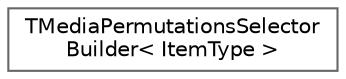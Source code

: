 digraph "Graphical Class Hierarchy"
{
 // INTERACTIVE_SVG=YES
 // LATEX_PDF_SIZE
  bgcolor="transparent";
  edge [fontname=Helvetica,fontsize=10,labelfontname=Helvetica,labelfontsize=10];
  node [fontname=Helvetica,fontsize=10,shape=box,height=0.2,width=0.4];
  rankdir="LR";
  Node0 [id="Node000000",label="TMediaPermutationsSelector\lBuilder\< ItemType \>",height=0.2,width=0.4,color="grey40", fillcolor="white", style="filled",URL="$dc/dd4/classTMediaPermutationsSelectorBuilder.html",tooltip=" "];
}
